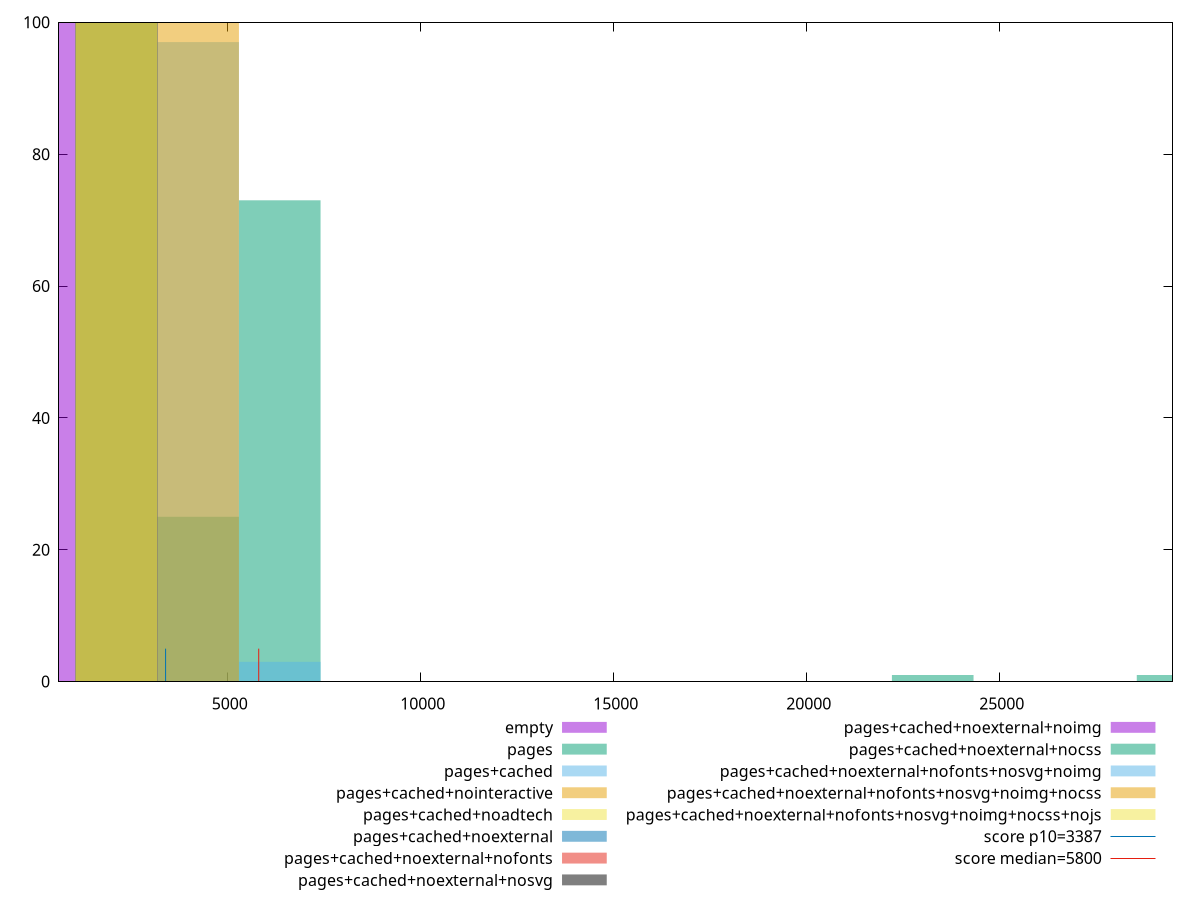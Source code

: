 reset

$empty <<EOF
0 100
EOF

$pages <<EOF
29608.78875566862 1
4229.826965095517 25
6344.740447643276 73
23264.048308025343 1
EOF

$pagesCached <<EOF
6344.740447643276 3
4229.826965095517 97
EOF

$pagesCachedNointeractive <<EOF
4229.826965095517 100
EOF

$pagesCachedNoadtech <<EOF
2114.9134825477586 100
EOF

$pagesCachedNoexternal <<EOF
2114.9134825477586 100
EOF

$pagesCachedNoexternalNofonts <<EOF
2114.9134825477586 100
EOF

$pagesCachedNoexternalNosvg <<EOF
2114.9134825477586 100
EOF

$pagesCachedNoexternalNoimg <<EOF
2114.9134825477586 100
EOF

$pagesCachedNoexternalNocss <<EOF
2114.9134825477586 100
EOF

$pagesCachedNoexternalNofontsNosvgNoimg <<EOF
2114.9134825477586 100
EOF

$pagesCachedNoexternalNofontsNosvgNoimgNocss <<EOF
2114.9134825477586 100
EOF

$pagesCachedNoexternalNofontsNosvgNoimgNocssNojs <<EOF
2114.9134825477586 100
EOF

set key outside below
set boxwidth 2114.9134825477586
set xrange [625.16225:29476.904781177953]
set yrange [0:100]
set style fill transparent solid 0.5 noborder

set parametric
set terminal svg size 640, 610 enhanced background rgb 'white'
set output "report_00007_2020-12-11T15:55:29.892Z/speed-index/comparison/histogram/all_raw.svg"

plot $empty title "empty" with boxes, \
     $pages title "pages" with boxes, \
     $pagesCached title "pages+cached" with boxes, \
     $pagesCachedNointeractive title "pages+cached+nointeractive" with boxes, \
     $pagesCachedNoadtech title "pages+cached+noadtech" with boxes, \
     $pagesCachedNoexternal title "pages+cached+noexternal" with boxes, \
     $pagesCachedNoexternalNofonts title "pages+cached+noexternal+nofonts" with boxes, \
     $pagesCachedNoexternalNosvg title "pages+cached+noexternal+nosvg" with boxes, \
     $pagesCachedNoexternalNoimg title "pages+cached+noexternal+noimg" with boxes, \
     $pagesCachedNoexternalNocss title "pages+cached+noexternal+nocss" with boxes, \
     $pagesCachedNoexternalNofontsNosvgNoimg title "pages+cached+noexternal+nofonts+nosvg+noimg" with boxes, \
     $pagesCachedNoexternalNofontsNosvgNoimgNocss title "pages+cached+noexternal+nofonts+nosvg+noimg+nocss" with boxes, \
     $pagesCachedNoexternalNofontsNosvgNoimgNocssNojs title "pages+cached+noexternal+nofonts+nosvg+noimg+nocss+nojs" with boxes, \
     3387,t title "score p10=3387", \
     5800,t title "score median=5800"

reset
